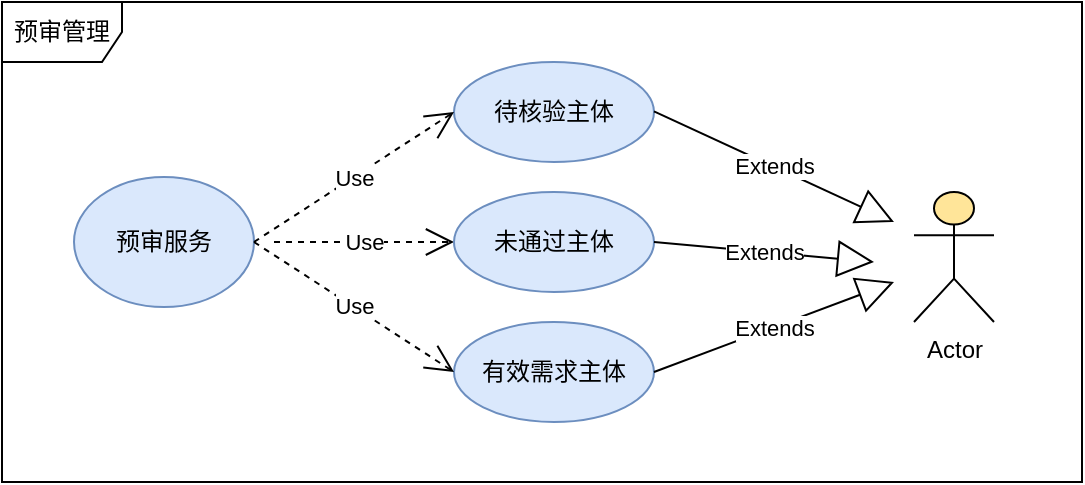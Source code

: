 <mxfile version="20.0.4" type="github">
  <diagram id="0bPlzSmWDDUH7Vepd_Dk" name="第 1 页">
    <mxGraphModel dx="981" dy="526" grid="1" gridSize="10" guides="1" tooltips="1" connect="1" arrows="1" fold="1" page="1" pageScale="1" pageWidth="827" pageHeight="1169" math="0" shadow="0">
      <root>
        <mxCell id="0" />
        <mxCell id="1" parent="0" />
        <mxCell id="o5SyvDvPzHcBgu_cNCDO-1" value="预审管理" style="shape=umlFrame;whiteSpace=wrap;html=1;gradientColor=none;" vertex="1" parent="1">
          <mxGeometry x="144" y="250" width="540" height="240" as="geometry" />
        </mxCell>
        <mxCell id="o5SyvDvPzHcBgu_cNCDO-2" value="预审服务" style="ellipse;whiteSpace=wrap;html=1;fillColor=#dae8fc;strokeColor=#6c8ebf;" vertex="1" parent="1">
          <mxGeometry x="180" y="337.5" width="90" height="65" as="geometry" />
        </mxCell>
        <mxCell id="o5SyvDvPzHcBgu_cNCDO-3" value="Use" style="endArrow=open;endSize=12;dashed=1;html=1;rounded=0;" edge="1" parent="1">
          <mxGeometry width="160" relative="1" as="geometry">
            <mxPoint x="280" y="370" as="sourcePoint" />
            <mxPoint x="370" y="370" as="targetPoint" />
          </mxGeometry>
        </mxCell>
        <mxCell id="o5SyvDvPzHcBgu_cNCDO-4" value="待核验主体" style="ellipse;whiteSpace=wrap;html=1;fillColor=#dae8fc;strokeColor=#6c8ebf;" vertex="1" parent="1">
          <mxGeometry x="370" y="280" width="100" height="50" as="geometry" />
        </mxCell>
        <mxCell id="o5SyvDvPzHcBgu_cNCDO-5" value="Use" style="endArrow=open;endSize=12;dashed=1;html=1;rounded=0;entryX=0;entryY=0.5;entryDx=0;entryDy=0;exitX=1;exitY=0.5;exitDx=0;exitDy=0;" edge="1" parent="1" source="o5SyvDvPzHcBgu_cNCDO-2" target="o5SyvDvPzHcBgu_cNCDO-4">
          <mxGeometry width="160" relative="1" as="geometry">
            <mxPoint x="260" y="350" as="sourcePoint" />
            <mxPoint x="420" y="350" as="targetPoint" />
          </mxGeometry>
        </mxCell>
        <mxCell id="o5SyvDvPzHcBgu_cNCDO-6" value="未通过主体" style="ellipse;whiteSpace=wrap;html=1;fillColor=#dae8fc;strokeColor=#6c8ebf;" vertex="1" parent="1">
          <mxGeometry x="370" y="345" width="100" height="50" as="geometry" />
        </mxCell>
        <mxCell id="o5SyvDvPzHcBgu_cNCDO-7" value="有效需求主体" style="ellipse;whiteSpace=wrap;html=1;fillColor=#dae8fc;strokeColor=#6c8ebf;" vertex="1" parent="1">
          <mxGeometry x="370" y="410" width="100" height="50" as="geometry" />
        </mxCell>
        <mxCell id="o5SyvDvPzHcBgu_cNCDO-8" value="Use" style="endArrow=open;endSize=12;dashed=1;html=1;rounded=0;exitX=1;exitY=0.5;exitDx=0;exitDy=0;entryX=0;entryY=0.5;entryDx=0;entryDy=0;" edge="1" parent="1" source="o5SyvDvPzHcBgu_cNCDO-2" target="o5SyvDvPzHcBgu_cNCDO-7">
          <mxGeometry width="160" relative="1" as="geometry">
            <mxPoint x="250" y="410" as="sourcePoint" />
            <mxPoint x="410" y="410" as="targetPoint" />
          </mxGeometry>
        </mxCell>
        <mxCell id="o5SyvDvPzHcBgu_cNCDO-9" value="Actor" style="shape=umlActor;verticalLabelPosition=bottom;verticalAlign=top;html=1;strokeColor=#000000;fillColor=#FFE599;gradientColor=none;gradientDirection=east;" vertex="1" parent="1">
          <mxGeometry x="600" y="345" width="40" height="65" as="geometry" />
        </mxCell>
        <mxCell id="o5SyvDvPzHcBgu_cNCDO-14" value="Extends" style="endArrow=block;endSize=16;endFill=0;html=1;rounded=0;" edge="1" parent="1">
          <mxGeometry width="160" relative="1" as="geometry">
            <mxPoint x="470" y="304.66" as="sourcePoint" />
            <mxPoint x="590" y="360" as="targetPoint" />
          </mxGeometry>
        </mxCell>
        <mxCell id="o5SyvDvPzHcBgu_cNCDO-15" value="Extends" style="endArrow=block;endSize=16;endFill=0;html=1;rounded=0;exitX=1;exitY=0.5;exitDx=0;exitDy=0;" edge="1" parent="1" source="o5SyvDvPzHcBgu_cNCDO-6">
          <mxGeometry width="160" relative="1" as="geometry">
            <mxPoint x="480" y="314.66" as="sourcePoint" />
            <mxPoint x="580" y="380" as="targetPoint" />
          </mxGeometry>
        </mxCell>
        <mxCell id="o5SyvDvPzHcBgu_cNCDO-16" value="Extends" style="endArrow=block;endSize=16;endFill=0;html=1;rounded=0;exitX=1;exitY=0.5;exitDx=0;exitDy=0;" edge="1" parent="1" source="o5SyvDvPzHcBgu_cNCDO-7">
          <mxGeometry width="160" relative="1" as="geometry">
            <mxPoint x="480" y="380.0" as="sourcePoint" />
            <mxPoint x="590" y="390.0" as="targetPoint" />
          </mxGeometry>
        </mxCell>
      </root>
    </mxGraphModel>
  </diagram>
</mxfile>
